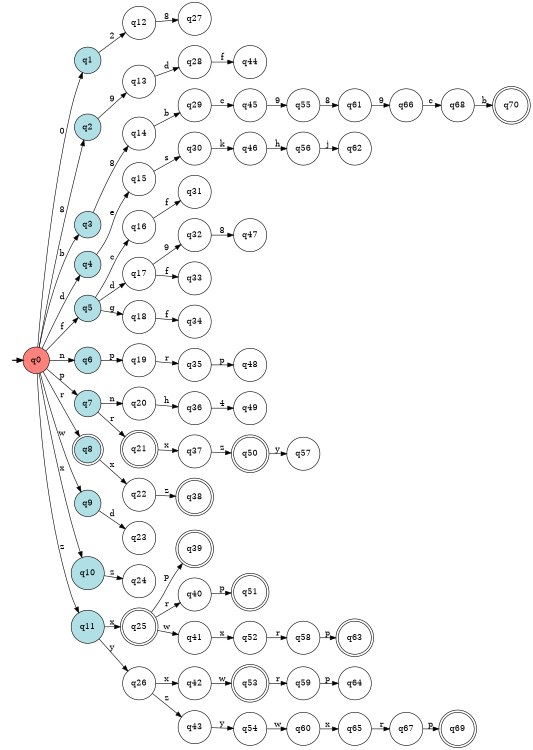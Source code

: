 digraph APTAALF {
__start0 [style = invis, shape = none, label = "", width = 0, height = 0];

rankdir=LR;
size="8,5";

s0 [style="filled", color="black", fillcolor="#ff817b" shape="circle", label="q0"];
s1 [style="filled", color="black", fillcolor="powderblue" shape="circle", label="q1"];
s2 [style="filled", color="black", fillcolor="powderblue" shape="circle", label="q2"];
s3 [style="filled", color="black", fillcolor="powderblue" shape="circle", label="q3"];
s4 [style="filled", color="black", fillcolor="powderblue" shape="circle", label="q4"];
s5 [style="filled", color="black", fillcolor="powderblue" shape="circle", label="q5"];
s6 [style="filled", color="black", fillcolor="powderblue" shape="circle", label="q6"];
s7 [style="filled", color="black", fillcolor="powderblue" shape="circle", label="q7"];
s8 [style="rounded,filled", color="black", fillcolor="powderblue" shape="doublecircle", label="q8"];
s9 [style="filled", color="black", fillcolor="powderblue" shape="circle", label="q9"];
s10 [style="filled", color="black", fillcolor="powderblue" shape="circle", label="q10"];
s11 [style="filled", color="black", fillcolor="powderblue" shape="circle", label="q11"];
s12 [style="filled", color="black", fillcolor="white" shape="circle", label="q12"];
s13 [style="filled", color="black", fillcolor="white" shape="circle", label="q13"];
s14 [style="filled", color="black", fillcolor="white" shape="circle", label="q14"];
s15 [style="filled", color="black", fillcolor="white" shape="circle", label="q15"];
s16 [style="filled", color="black", fillcolor="white" shape="circle", label="q16"];
s17 [style="filled", color="black", fillcolor="white" shape="circle", label="q17"];
s18 [style="filled", color="black", fillcolor="white" shape="circle", label="q18"];
s19 [style="filled", color="black", fillcolor="white" shape="circle", label="q19"];
s20 [style="filled", color="black", fillcolor="white" shape="circle", label="q20"];
s21 [style="rounded,filled", color="black", fillcolor="white" shape="doublecircle", label="q21"];
s22 [style="filled", color="black", fillcolor="white" shape="circle", label="q22"];
s23 [style="filled", color="black", fillcolor="white" shape="circle", label="q23"];
s24 [style="filled", color="black", fillcolor="white" shape="circle", label="q24"];
s25 [style="rounded,filled", color="black", fillcolor="white" shape="doublecircle", label="q25"];
s26 [style="filled", color="black", fillcolor="white" shape="circle", label="q26"];
s27 [style="filled", color="black", fillcolor="white" shape="circle", label="q27"];
s28 [style="filled", color="black", fillcolor="white" shape="circle", label="q28"];
s29 [style="filled", color="black", fillcolor="white" shape="circle", label="q29"];
s30 [style="filled", color="black", fillcolor="white" shape="circle", label="q30"];
s31 [style="filled", color="black", fillcolor="white" shape="circle", label="q31"];
s32 [style="filled", color="black", fillcolor="white" shape="circle", label="q32"];
s33 [style="filled", color="black", fillcolor="white" shape="circle", label="q33"];
s34 [style="filled", color="black", fillcolor="white" shape="circle", label="q34"];
s35 [style="filled", color="black", fillcolor="white" shape="circle", label="q35"];
s36 [style="filled", color="black", fillcolor="white" shape="circle", label="q36"];
s37 [style="filled", color="black", fillcolor="white" shape="circle", label="q37"];
s38 [style="rounded,filled", color="black", fillcolor="white" shape="doublecircle", label="q38"];
s39 [style="rounded,filled", color="black", fillcolor="white" shape="doublecircle", label="q39"];
s40 [style="filled", color="black", fillcolor="white" shape="circle", label="q40"];
s41 [style="filled", color="black", fillcolor="white" shape="circle", label="q41"];
s42 [style="filled", color="black", fillcolor="white" shape="circle", label="q42"];
s43 [style="filled", color="black", fillcolor="white" shape="circle", label="q43"];
s44 [style="filled", color="black", fillcolor="white" shape="circle", label="q44"];
s45 [style="filled", color="black", fillcolor="white" shape="circle", label="q45"];
s46 [style="filled", color="black", fillcolor="white" shape="circle", label="q46"];
s47 [style="filled", color="black", fillcolor="white" shape="circle", label="q47"];
s48 [style="filled", color="black", fillcolor="white" shape="circle", label="q48"];
s49 [style="filled", color="black", fillcolor="white" shape="circle", label="q49"];
s50 [style="rounded,filled", color="black", fillcolor="white" shape="doublecircle", label="q50"];
s51 [style="rounded,filled", color="black", fillcolor="white" shape="doublecircle", label="q51"];
s52 [style="filled", color="black", fillcolor="white" shape="circle", label="q52"];
s53 [style="rounded,filled", color="black", fillcolor="white" shape="doublecircle", label="q53"];
s54 [style="filled", color="black", fillcolor="white" shape="circle", label="q54"];
s55 [style="filled", color="black", fillcolor="white" shape="circle", label="q55"];
s56 [style="filled", color="black", fillcolor="white" shape="circle", label="q56"];
s57 [style="filled", color="black", fillcolor="white" shape="circle", label="q57"];
s58 [style="filled", color="black", fillcolor="white" shape="circle", label="q58"];
s59 [style="filled", color="black", fillcolor="white" shape="circle", label="q59"];
s60 [style="filled", color="black", fillcolor="white" shape="circle", label="q60"];
s61 [style="filled", color="black", fillcolor="white" shape="circle", label="q61"];
s62 [style="filled", color="black", fillcolor="white" shape="circle", label="q62"];
s63 [style="rounded,filled", color="black", fillcolor="white" shape="doublecircle", label="q63"];
s64 [style="filled", color="black", fillcolor="white" shape="circle", label="q64"];
s65 [style="filled", color="black", fillcolor="white" shape="circle", label="q65"];
s66 [style="filled", color="black", fillcolor="white" shape="circle", label="q66"];
s67 [style="filled", color="black", fillcolor="white" shape="circle", label="q67"];
s68 [style="filled", color="black", fillcolor="white" shape="circle", label="q68"];
s69 [style="rounded,filled", color="black", fillcolor="white" shape="doublecircle", label="q69"];
s70 [style="rounded,filled", color="black", fillcolor="white" shape="doublecircle", label="q70"];
subgraph cluster_main { 
	graph [pad=".75", ranksep="0.15", nodesep="0.15"];
	 style=invis; 
	__start0 -> s0 [penwidth=2];
}
s0 -> s1 [label="0"];
s0 -> s2 [label="8"];
s0 -> s3 [label="b"];
s0 -> s4 [label="d"];
s0 -> s5 [label="f"];
s0 -> s6 [label="n"];
s0 -> s7 [label="p"];
s0 -> s8 [label="r"];
s0 -> s9 [label="w"];
s0 -> s10 [label="x"];
s0 -> s11 [label="z"];
s1 -> s12 [label="2"];
s2 -> s13 [label="9"];
s3 -> s14 [label="8"];
s4 -> s15 [label="e"];
s5 -> s16 [label="c"];
s5 -> s17 [label="d"];
s5 -> s18 [label="g"];
s6 -> s19 [label="p"];
s7 -> s20 [label="n"];
s7 -> s21 [label="r"];
s8 -> s22 [label="x"];
s9 -> s23 [label="d"];
s10 -> s24 [label="z"];
s11 -> s25 [label="x"];
s11 -> s26 [label="y"];
s12 -> s27 [label="8"];
s13 -> s28 [label="d"];
s14 -> s29 [label="b"];
s15 -> s30 [label="s"];
s16 -> s31 [label="f"];
s17 -> s32 [label="9"];
s17 -> s33 [label="f"];
s18 -> s34 [label="f"];
s19 -> s35 [label="r"];
s20 -> s36 [label="h"];
s21 -> s37 [label="x"];
s22 -> s38 [label="z"];
s25 -> s39 [label="p"];
s25 -> s40 [label="r"];
s25 -> s41 [label="w"];
s26 -> s42 [label="x"];
s26 -> s43 [label="z"];
s28 -> s44 [label="f"];
s29 -> s45 [label="c"];
s30 -> s46 [label="k"];
s32 -> s47 [label="8"];
s35 -> s48 [label="p"];
s36 -> s49 [label="4"];
s37 -> s50 [label="z"];
s40 -> s51 [label="p"];
s41 -> s52 [label="x"];
s42 -> s53 [label="w"];
s43 -> s54 [label="y"];
s45 -> s55 [label="9"];
s46 -> s56 [label="h"];
s50 -> s57 [label="y"];
s52 -> s58 [label="r"];
s53 -> s59 [label="r"];
s54 -> s60 [label="w"];
s55 -> s61 [label="8"];
s56 -> s62 [label="j"];
s58 -> s63 [label="p"];
s59 -> s64 [label="p"];
s60 -> s65 [label="x"];
s61 -> s66 [label="9"];
s65 -> s67 [label="r"];
s66 -> s68 [label="c"];
s67 -> s69 [label="p"];
s68 -> s70 [label="b"];

}